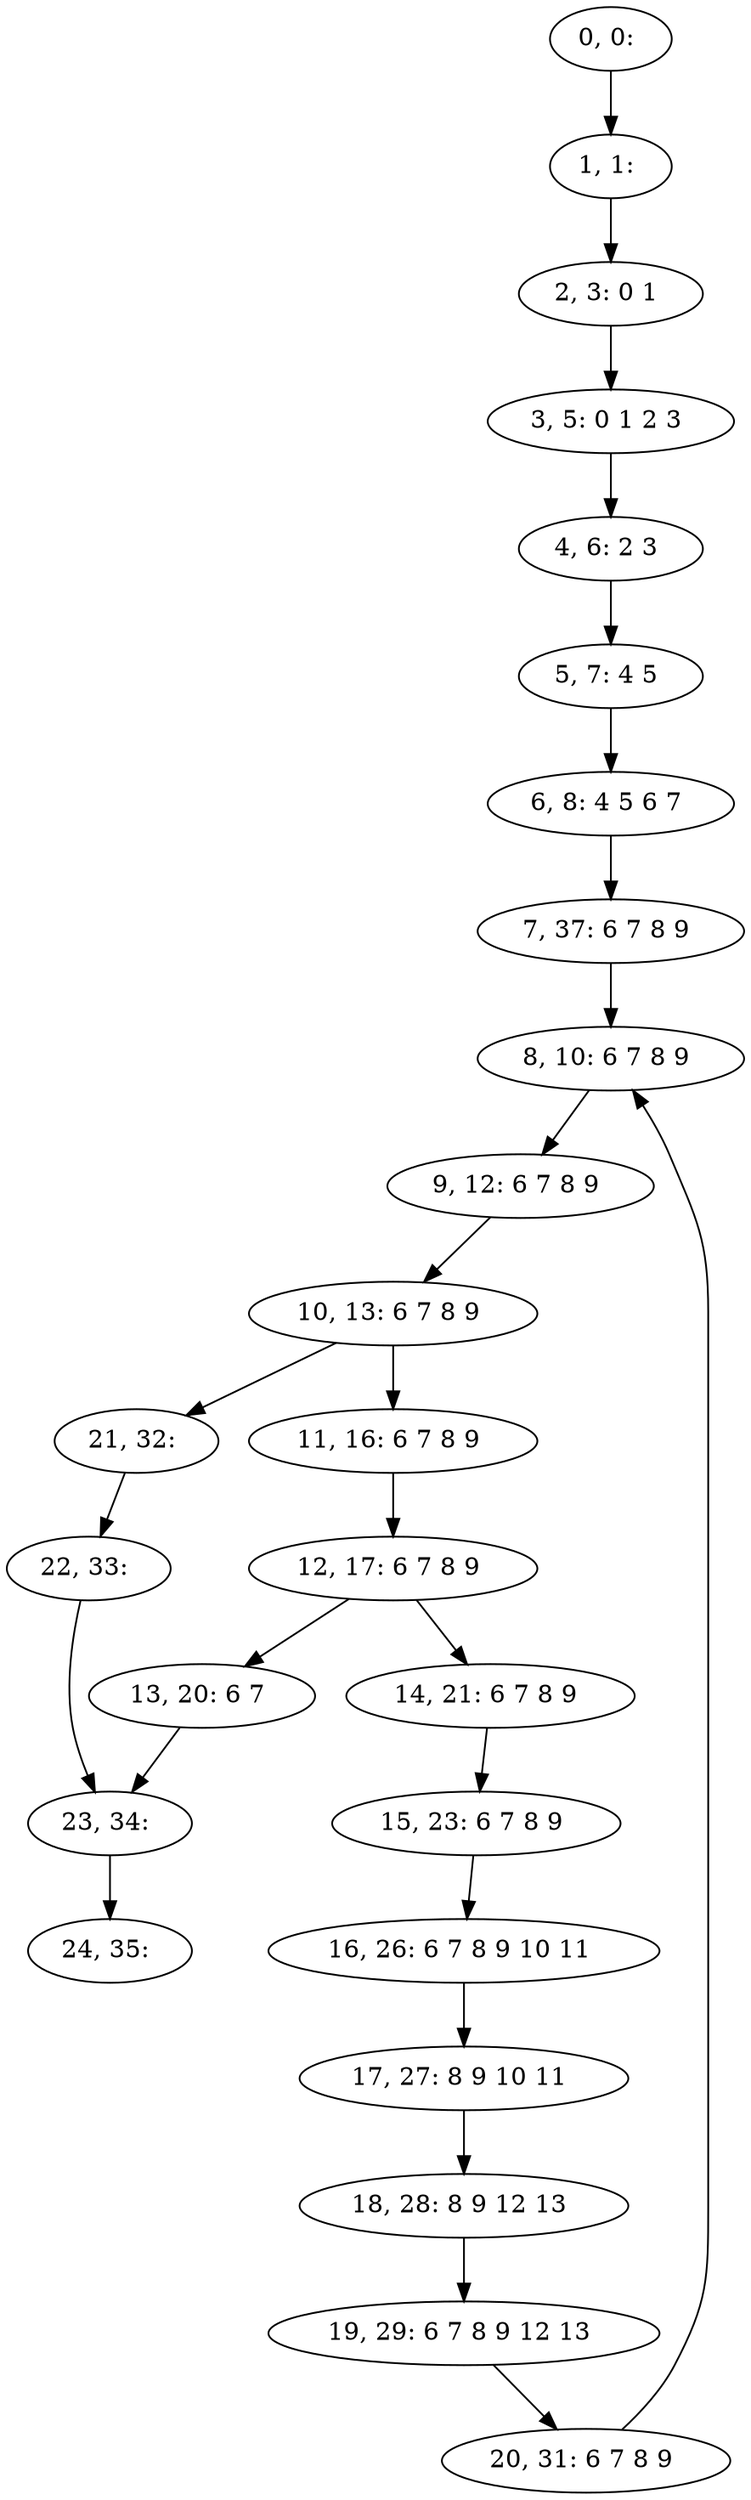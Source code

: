digraph G {
0[label="0, 0: "];
1[label="1, 1: "];
2[label="2, 3: 0 1 "];
3[label="3, 5: 0 1 2 3 "];
4[label="4, 6: 2 3 "];
5[label="5, 7: 4 5 "];
6[label="6, 8: 4 5 6 7 "];
7[label="7, 37: 6 7 8 9 "];
8[label="8, 10: 6 7 8 9 "];
9[label="9, 12: 6 7 8 9 "];
10[label="10, 13: 6 7 8 9 "];
11[label="11, 16: 6 7 8 9 "];
12[label="12, 17: 6 7 8 9 "];
13[label="13, 20: 6 7 "];
14[label="14, 21: 6 7 8 9 "];
15[label="15, 23: 6 7 8 9 "];
16[label="16, 26: 6 7 8 9 10 11 "];
17[label="17, 27: 8 9 10 11 "];
18[label="18, 28: 8 9 12 13 "];
19[label="19, 29: 6 7 8 9 12 13 "];
20[label="20, 31: 6 7 8 9 "];
21[label="21, 32: "];
22[label="22, 33: "];
23[label="23, 34: "];
24[label="24, 35: "];
0->1 ;
1->2 ;
2->3 ;
3->4 ;
4->5 ;
5->6 ;
6->7 ;
7->8 ;
8->9 ;
9->10 ;
10->11 ;
10->21 ;
11->12 ;
12->13 ;
12->14 ;
13->23 ;
14->15 ;
15->16 ;
16->17 ;
17->18 ;
18->19 ;
19->20 ;
20->8 ;
21->22 ;
22->23 ;
23->24 ;
}

